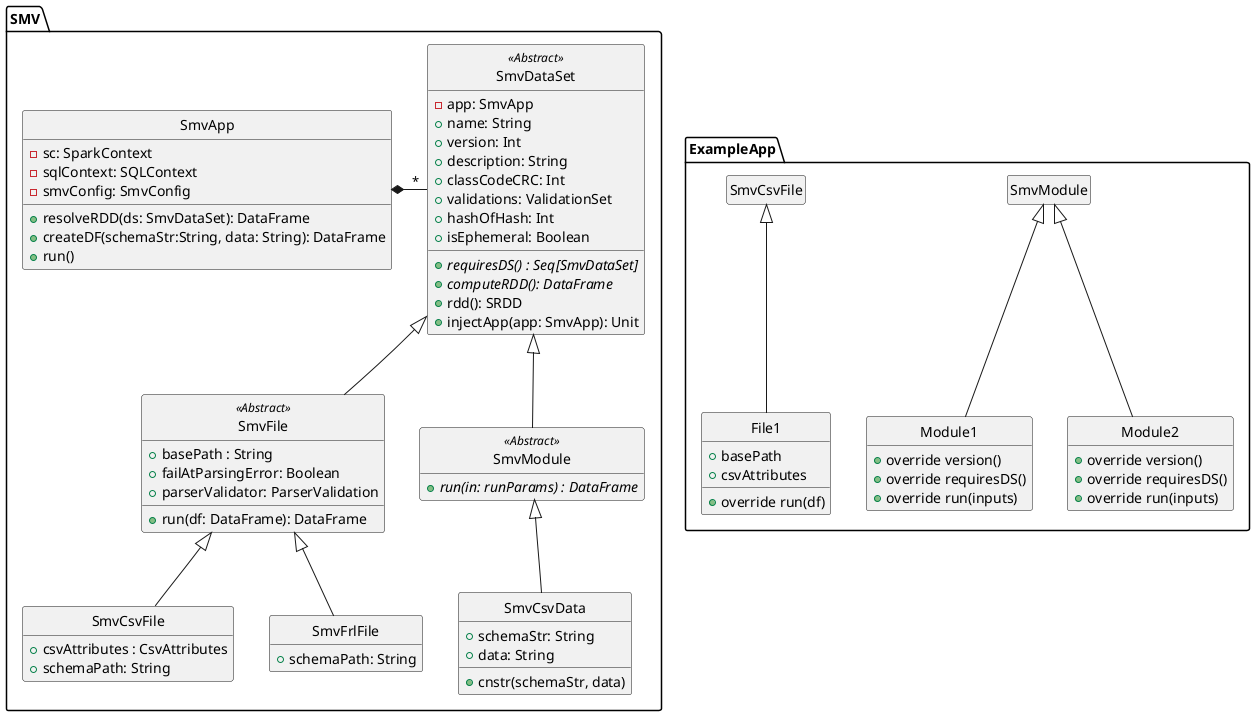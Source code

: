 @startuml

hide empty methods
hide empty fields
hide circle

package SMV {
  class SmvDataSet <<Abstract>>{
    -app: SmvApp
    +{abstract} requiresDS() : Seq[SmvDataSet]
    +{abstract} computeRDD(): DataFrame
    +rdd(): SRDD
    +name: String
    +version: Int
    +description: String
    +classCodeCRC: Int
    +validations: ValidationSet
    +hashOfHash: Int
    +isEphemeral: Boolean
    +injectApp(app: SmvApp): Unit
  }

  class SmvFile <<Abstract>> extends SmvDataSet {
    +basePath : String
    +failAtParsingError: Boolean
    +parserValidator: ParserValidation
    +run(df: DataFrame): DataFrame
  }

  class SmvCsvFile extends SmvFile {
    +csvAttributes : CsvAttributes
    +schemaPath: String
  }

  class SmvFrlFile extends SmvFile {
    +schemaPath: String
  }

  class SmvModule <<Abstract>> extends SmvDataSet {
    +{abstract} run(in: runParams) : DataFrame
  }

  class SmvCsvData extends SmvModule {
    +schemaStr: String
    +data: String
    +cnstr(schemaStr, data)
  }

  class SmvApp {
    -sc: SparkContext
    -sqlContext: SQLContext
    -smvConfig: SmvConfig
    +resolveRDD(ds: SmvDataSet): DataFrame
    +createDF(schemaStr:String, data: String): DataFrame
    +run()
  }

  SmvApp *-R- "*" SmvDataSet
}

package ExampleApp {
  class Module1 extends SmvModule {
    +override version()
    +override requiresDS()
    +override run(inputs)
  }
  class Module2 extends SmvModule {
    +override version()
    +override requiresDS()
    +override run(inputs)
  }
  class File1 extends SmvCsvFile {
    +basePath
    +csvAttributes
    +override run(df)
  }
}
@enduml
